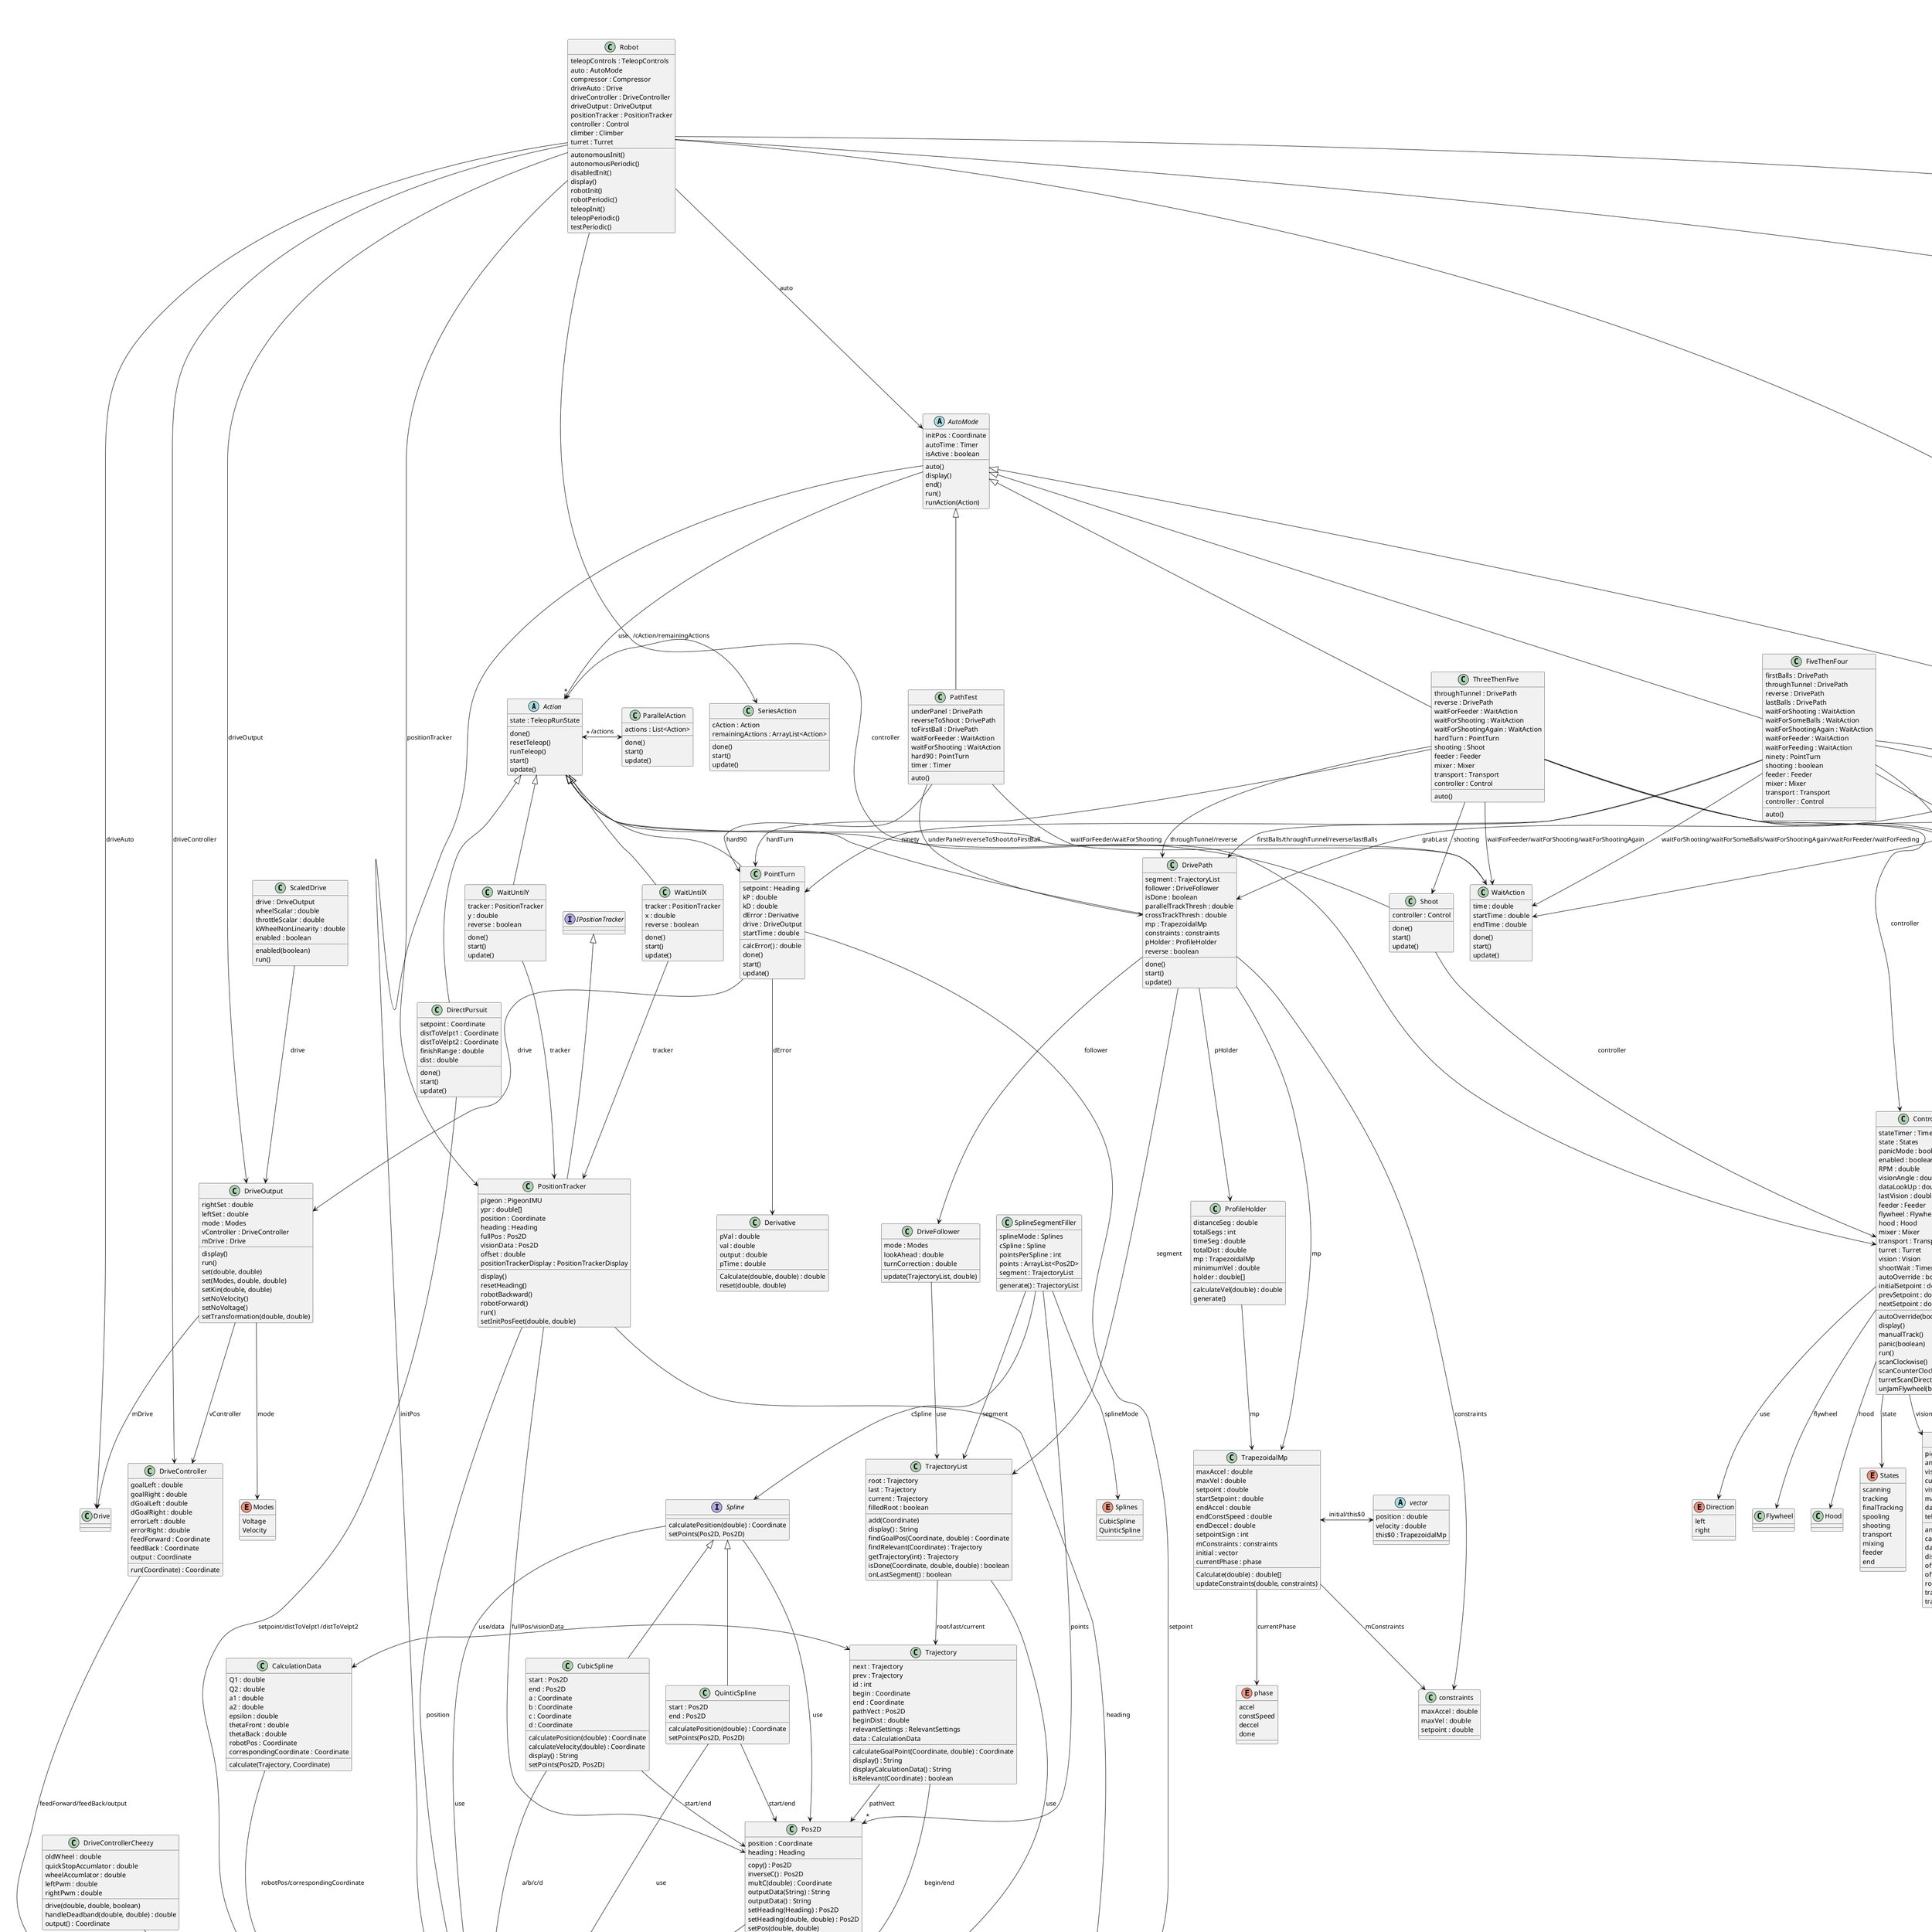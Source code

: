 @startuml

abstract class "Action" {
  state : TeleopRunState
  done()
  resetTeleop()
  runTeleop()
  start()
  update()
}

class "Angle"

class "AutoEndedException"

abstract class "AutoMode" {
  initPos : Coordinate
  autoTime : Timer
  isActive : boolean
  auto()
  display()
  end()
  run()
  runAction(Action)
}

class "ButtonPad"

class "CalculationData" {
  Q1 : double
  Q2 : double
  a1 : double
  a2 : double
  epsilon : double
  thetaFront : double
  thetaBack : double
  robotPos : Coordinate
  correspondingCoordinate : Coordinate
  calculate(Trajectory, Coordinate)
}

class "Camera"

class "Climber"

class "CoDriver"

class "ColorWheel"

class "Constants"

class "Control" {
  stateTimer : Timer
  state : States
  panicMode : boolean
  enabled : boolean
  RPM : double
  visionAngle : double
  dataLookUp : double[]
  lastVision : double
  feeder : Feeder
  flywheel : Flywheel
  hood : Hood
  mixer : Mixer
  transport : Transport
  turret : Turret
  vision : Vision
  shootWait : Timer
  autoOverride : boolean
  initialSetpoint : double
  prevSetpoint : double
  nextSetpoint : double
  autoOverride(boolean)
  display()
  manualTrack()
  panic(boolean)
  run()
  scanClockwise()
  scanCounterClockwise()
  turretScan(Direction)
  unJamFlywheel(boolean)
}

class "ControlBindings"

class "ControlBoard" {
  joy : Joystick
  wheel : Joystick
  buttonPad : Joystick
  cojoy : Joystick
  overrideSetpoint : double
  climb() : boolean
  climbArms() : boolean
  climbArmsPressed() : boolean
  climbArmsReleased() : boolean
  climbPressed() : boolean
  climbReleased() : boolean
  colorWheelActuate() : boolean
  colorWheelRoller() : boolean
  colorWheelRollerReleased() : boolean
  feederActuatePressed() : boolean
  feederActuateReleased() : boolean
  panic() : boolean
  reverseFeeder() : boolean
  reverseFeederPressed() : boolean
  reverseFeederReleased() : boolean
  rollers() : boolean
  rollersPressed() : boolean
  rollersReleased() : boolean
  shoot() : boolean
  shootPressed() : boolean
  shootReleased() : boolean
  trackClockwise() : boolean
  trackCounterClockwise() : boolean
  unjam() : boolean
  unjamReleased() : boolean
  visionTrack() : boolean
  visionTrackPressed() : boolean
}

class "Coordinate" {
  x : double
  y : double
  add(Coordinate) : Coordinate
  addC(Coordinate) : Coordinate
  changeBasis(Coordinate, Coordinate) : Coordinate
  changeBasisC(Coordinate, Coordinate) : Coordinate
  copy() : Coordinate
  display(String) : String
  display() : String
  heading() : Heading
  inverseC() : Coordinate
  mult(double) : Coordinate
  mult(double, double) : Coordinate
  multC(double, double) : Coordinate
  multC(double) : Coordinate
  normalize() : Coordinate
  normalizeC() : Coordinate
  outputData() : String
  reverseC() : Coordinate
  rotateByC(Heading) : Coordinate
  setMagnitude(double) : Coordinate
  setXMaintainMag(double, boolean)
  setXY(double, double)
  setYMaintainMag(double, boolean)
  sub(Coordinate) : Coordinate
  subC(Coordinate) : Coordinate
}

class "CubicSpline" {
  start : Pos2D
  end : Pos2D
  a : Coordinate
  b : Coordinate
  c : Coordinate
  d : Coordinate
  calculatePosition(double) : Coordinate
  calculateVelocity(double) : Coordinate
  display() : String
  setPoints(Pos2D, Pos2D)
}

class "Derivative" {
  pVal : double
  val : double
  output : double
  pTime : double
  Calculate(double, double) : double
  reset(double, double)
}

class "DirectPursuit" {
  setpoint : Coordinate
  distToVelpt1 : Coordinate
  distToVelpt2 : Coordinate
  finishRange : double
  dist : double
  done()
  start()
  update()
}

enum "Direction" {
  left
  right
}

class "Drive"

class "DriveController" {
  goalLeft : double
  goalRight : double
  dGoalLeft : double
  dGoalRight : double
  errorLeft : double
  errorRight : double
  feedForward : Coordinate
  feedBack : Coordinate
  output : Coordinate
  run(Coordinate) : Coordinate
}

class "DriveControllerCheezy" {
  oldWheel : double
  quickStopAccumlator : double
  wheelAccumlator : double
  leftPwm : double
  rightPwm : double
  drive(double, double, boolean)
  handleDeadband(double, double) : double
  output() : Coordinate
}

class "DriveFollower" {
  mode : Modes
  lookAhead : double
  turnCorrection : double
  update(TrajectoryList, double)
}

class "DriveOutput" {
  rightSet : double
  leftSet : double
  mode : Modes
  vController : DriveController
  mDrive : Drive
  display()
  run()
  set(double, double)
  set(Modes, double, double)
  setKin(double, double)
  setNoVelocity()
  setNoVoltage()
  setTransformation(double, double)
}

class "DrivePath" {
  segment : TrajectoryList
  follower : DriveFollower
  isDone : boolean
  parallelTrackThresh : double
  crossTrackThresh : double
  mp : TrapezoidalMp
  constraints : constraints
  pHolder : ProfileHolder
  reverse : boolean
  done()
  start()
  update()
}

class "DriveSubsystem" {
  m_drive : DifferentialDrive
  m_odometry : DifferentialDriveOdometry
  m_kinematics : DifferentialDriveKinematics
  ramseteController : RamseteController
  timer : Timer
  ypr : double[]
  config : TrajectoryConfig
  exampleTrajectory : Trajectory
  arcadeDrive(double, double)
  resetEncoders()
  resetOdometry(Pose2d)
  run()
  tankDriveVolts(double, double)
  zeroHeading()
}

class "Driver"

class "Feeder"

class "FiveThenFour" {
  firstBalls : DrivePath
  throughTunnel : DrivePath
  reverse : DrivePath
  lastBalls : DrivePath
  waitForShooting : WaitAction
  waitForSomeBalls : WaitAction
  waitForShootingAgain : WaitAction
  waitForFeeder : WaitAction
  waitForFeeding : WaitAction
  ninety : PointTurn
  shooting : boolean
  feeder : Feeder
  mixer : Mixer
  transport : Transport
  controller : Control
  auto()
}

class "Flywheel"

class "Heading" {
  inverseC() : Coordinate
  inverseC() : Heading
  perpendicularCCw() : Heading
  perpendicularCCwC() : Heading
  perpendicularCw() : Heading
  perpendicularCwC() : Heading
}

class "Hood"

abstract class "IControlBoard" {
  climb() : boolean
  climbArms() : boolean
  climbArmsPressed() : boolean
  climbArmsReleased() : boolean
  climbPressed() : boolean
  climbReleased() : boolean
  colorWheelActuate() : boolean
  colorWheelRoller() : boolean
  colorWheelRollerReleased() : boolean
  feederActuatePressed() : boolean
  feederActuateReleased() : boolean
  panic() : boolean
  reverseFeeder() : boolean
  reverseFeederPressed() : boolean
  reverseFeederReleased() : boolean
  rollers() : boolean
  rollersPressed() : boolean
  rollersReleased() : boolean
  shoot() : boolean
  shootPressed() : boolean
  shootReleased() : boolean
  trackClockwise() : boolean
  trackCounterClockwise() : boolean
  unjam() : boolean
  unjamReleased() : boolean
  visionTrack() : boolean
  visionTrackPressed() : boolean
}

interface "ILooper" {
  register(Loop)
}

interface "IPositionTracker"

class "Image"

class "Length"

interface "Loop" {
  onLoop(double)
  onStart(double)
  onStop(double)
}

class "Looper" {
  kPeriod : double
  running : boolean
  pRunning : boolean
  loops : List<Loop>
  register(Loop)
  run()
  start()
  stop()
}

class "LowPassFilter" {
  oldValue : double
  a : double
  update(double) : double
}

class "Main"

class "Mass"

class "Mixer" {
  rollers(Rollers)
}

enum "Modes" {
  Voltage
  Velocity
}

class "ParallelAction" {
  actions : List<Action>
  done()
  start()
  update()
}

class "PathTest" {
  underPanel : DrivePath
  reverseToShoot : DrivePath
  toFirstBall : DrivePath
  waitForFeeder : WaitAction
  waitForShooting : WaitAction
  hard90 : PointTurn
  timer : Timer
  auto()
}

class "PointTurn" {
  setpoint : Heading
  kP : double
  kD : double
  dError : Derivative
  drive : DriveOutput
  startTime : double
  calcError() : double
  done()
  start()
  update()
}

class "Pos2D" {
  position : Coordinate
  heading : Heading
  copy() : Pos2D
  inverseC() : Pos2D
  multC(double) : Coordinate
  outputData(String) : String
  outputData() : String
  setHeading(Heading) : Pos2D
  setHeading(double, double) : Pos2D
  setPos(double, double)
  transformByC(Pos2D) : Pos2D
}

class "PositionTracker" {
  pigeon : PigeonIMU
  ypr : double[]
  position : Coordinate
  heading : Heading
  fullPos : Pos2D
  visionData : Pos2D
  offset : double
  positionTrackerDisplay : PositionTrackerDisplay
  display()
  resetHeading()
  robotBackward()
  robotForward()
  run()
  setInitPosFeet(double, double)
}

class "ProfileHolder" {
  distanceSeg : double
  totalSegs : int
  timeSeg : double
  totalDist : double
  mp : TrapezoidalMp
  minimumVel : double
  holder : double[]
  calculateVel(double) : double
  generate()
}

class "QuinticSpline" {
  start : Pos2D
  end : Pos2D
  calculatePosition(double) : Coordinate
  setPoints(Pos2D, Pos2D)
}

class "Robot" {
  teleopControls : TeleopControls
  auto : AutoMode
  compressor : Compressor
  driveAuto : Drive
  driveController : DriveController
  driveOutput : DriveOutput
  positionTracker : PositionTracker
  controller : Control
  climber : Climber
  turret : Turret
  autonomousInit()
  autonomousPeriodic()
  disabledInit()
  display()
  robotInit()
  robotPeriodic()
  teleopInit()
  teleopPeriodic()
  testPeriodic()
}

enum "Roller" {
  clockWise
  antiClockWise
  off
}

enum "Rollers" {
  off
  in
  out
  maxIn
  maxOut
}

class "ScaledDrive" {
  drive : DriveOutput
  wheelScalar : double
  throttleScalar : double
  kWheelNonLinearity : double
  enabled : boolean
  enabled(boolean)
  run()
}

class "SerialReader" {
  comPort : SerialPort
  buffer : BufferedReader
  close()
  readLine() : String
  readUntilChar(char) : String
  sendMessage(String)
}

class "SeriesAction" {
  cAction : Action
  remainingActions : ArrayList<Action>
  done()
  start()
  update()
}

class "Shoot" {
  controller : Control
  done()
  start()
  update()
}

class "SmallAuto" {
  grabLast : DrivePath
  waitForShooting : WaitAction
  waitForTurret : WaitAction
  turret : Turret
  feeder : Feeder
  mixer : Mixer
  transport : Transport
  controller : Control
  auto()
}

interface "Spline" {
  calculatePosition(double) : Coordinate
  setPoints(Pos2D, Pos2D)
}

class "SplineSegmentFiller" {
  splineMode : Splines
  cSpline : Spline
  pointsPerSpline : int
  points : ArrayList<Pos2D>
  segment : TrajectoryList
  generate() : TrajectoryList
}

enum "Splines" {
  CubicSpline
  QuinticSpline
}

enum "States" {
  scanning
  tracking
  finalTracking
  spooling
  shooting
  transport
  mixing
  feeder
  end
}

class "Tcp"

class "TeleopControls" {
  controller : Control
  transport : Transport
  mixer : Mixer
  feeder : Feeder
  colorWheel : ColorWheel
  ballSensor : DigitalInput
  ballState : boolean
  isTracking : boolean
  ballTimer : Timer
  unjamTimer : Timer
  display()
  run()
}

class "ThreeThenFive" {
  throughTunnel : DrivePath
  reverse : DrivePath
  waitForFeeder : WaitAction
  waitForShooting : WaitAction
  waitForShootingAgain : WaitAction
  hardTurn : PointTurn
  shooting : Shoot
  feeder : Feeder
  mixer : Mixer
  transport : Transport
  controller : Control
  auto()
}

class "Time"

class "Toggle" {
  toggle : boolean
  pInput : boolean
  toggleVar(boolean) : boolean
}

class "Trajectory" {
  next : Trajectory
  prev : Trajectory
  id : int
  begin : Coordinate
  end : Coordinate
  pathVect : Pos2D
  beginDist : double
  relevantSettings : RelevantSettings
  data : CalculationData
  calculateGoalPoint(Coordinate, double) : Coordinate
  display() : String
  displayCalculationData() : String
  isRelevant(Coordinate) : boolean
}

class "TrajectoryList" {
  root : Trajectory
  last : Trajectory
  current : Trajectory
  filledRoot : boolean
  add(Coordinate)
  display() : String
  findGoalPos(Coordinate, double) : Coordinate
  findRelevant(Coordinate) : Trajectory
  getTrajectory(int) : Trajectory
  isDone(Coordinate, double, double) : boolean
  onLastSegment() : boolean
}

class "Transport"

class "TrapezoidalMp" {
  maxAccel : double
  maxVel : double
  setpoint : double
  startSetpoint : double
  endAccel : double
  endConstSpeed : double
  endDeccel : double
  setpointSign : int
  mConstraints : constraints
  initial : vector
  currentPhase : phase
  Calculate(double) : double[]
  updateConstraints(double, constraints)
}

class "Turret"

class "Units"

class "Util"

class "Velocity"

class "Vision" {
  pigeon : PigeonIMU
  angleDiff : double
  visionAngle : double
  currentAngle : double
  visionServer : udpServer
  map : Map<Double, double[]>
  data : double[][]
  teleopOffsets : double[][]
  angleToMatrix(double) : double[][]
  cameraTracking() : boolean
  dataLookUp(double) : double[]
  display()
  offsetAngle(double, double) : double
  offsetLookUp(double) : double
  robotVelocity(double, double) : double[]
  trackPoint(double[], double[]) : double
  translate(double[], double[][]) : double[]
}

class "WaitAction" {
  time : double
  startTime : double
  endTime : double
  done()
  start()
  update()
}

class "WaitUntilX" {
  tracker : PositionTracker
  x : double
  reverse : boolean
  done()
  start()
  update()
}

class "WaitUntilY" {
  tracker : PositionTracker
  y : double
  reverse : boolean
  done()
  start()
  update()
}

class "constraints" {
  maxAccel : double
  maxVel : double
  setpoint : double
}

enum "phase" {
  accel
  constSpeed
  deccel
  done
}

class "udpServer" {
  udpSocket : DatagramSocket
  port : int
  data : double[]
  lock : Semaphore
  run()
}

abstract class "vector" {
  position : double
  velocity : double
  this$0 : TrapezoidalMp
}

"Action" <|-- "DirectPursuit"
"Action" <|-- "DrivePath"
"Action" "*" <-> "ParallelAction" : /actions
"Action" <|-- "PointTurn"
"Action" "*" <-> "SeriesAction" : /cAction/remainingActions
"Action" <|-- "Shoot"
"Action" <|-- "WaitAction"
"Action" <|-- "WaitUntilX"
"Action" <|-- "WaitUntilY"
"AutoMode" --> "Action" : use
"AutoMode" --> "Coordinate" : initPos
"AutoMode" <|-- "FiveThenFour"
"AutoMode" <|-- "PathTest"
"AutoMode" <|-- "SmallAuto"
"AutoMode" <|-- "ThreeThenFive"
"CalculationData" --> "Coordinate" : robotPos/correspondingCoordinate
"CalculationData" <-> "Trajectory" : use/data
"Control" --> "Direction" : use
"Control" --> "Feeder" : feeder
"Control" --> "Flywheel" : flywheel
"Control" --> "Hood" : hood
"Control" --> "Mixer" : mixer
"Control" --> "States" : state
"Control" --> "Transport" : transport
"Control" --> "Turret" : turret
"Control" --> "Vision" : vision
"Coordinate" <-> "Heading"
"Coordinate" --> "Heading" : use
"CubicSpline" --> "Coordinate" : a/b/c/d
"CubicSpline" --> "Pos2D" : start/end
"DirectPursuit" --> "Coordinate" : setpoint/distToVelpt1/distToVelpt2
"DriveControllerCheezy" --> "Coordinate" : use
"DriveController" --> "Coordinate" : feedForward/feedBack/output
"DriveFollower" --> "TrajectoryList" : use
"DriveOutput" --> "Drive" : mDrive
"DriveOutput" --> "DriveController" : vController
"DriveOutput" --> "Modes" : mode
"DrivePath" --> "DriveFollower" : follower
"DrivePath" --> "ProfileHolder" : pHolder
"DrivePath" --> "TrajectoryList" : segment
"DrivePath" --> "TrapezoidalMp" : mp
"DrivePath" --> "constraints" : constraints
"FiveThenFour" --> "Control" : controller
"FiveThenFour" --> "DrivePath" : firstBalls/throughTunnel/reverse/lastBalls
"FiveThenFour" --> "Feeder" : feeder
"FiveThenFour" --> "Mixer" : mixer
"FiveThenFour" --> "PointTurn" : ninety
"FiveThenFour" --> "Transport" : transport
"FiveThenFour" --> "WaitAction" : waitForShooting/waitForSomeBalls/waitForShootingAgain/waitForFeeder/waitForFeeding
"IControlBoard" <|-- "ControlBoard"
"ILooper" --> "Loop" : use
"ILooper" <|-- "Looper"
"IPositionTracker" <|-- "PositionTracker"
"Looper" --> "*" "Loop" : loops
"Mixer" --> "Rollers" : use
"PathTest" --> "DrivePath" : underPanel/reverseToShoot/toFirstBall
"PathTest" --> "PointTurn" : hard90
"PathTest" --> "WaitAction" : waitForFeeder/waitForShooting
"PointTurn" --> "Derivative" : dError
"PointTurn" --> "DriveOutput" : drive
"PointTurn" --> "Heading" : setpoint
"Pos2D" --> "Coordinate" : position
"Pos2D" --> "Heading" : heading
"PositionTracker" --> "Coordinate" : position
"PositionTracker" --> "Heading" : heading
"PositionTracker" --> "Pos2D" : fullPos/visionData
"ProfileHolder" --> "TrapezoidalMp" : mp
"QuinticSpline" --> "Coordinate" : use
"QuinticSpline" --> "Pos2D" : start/end
"Robot" --> "AutoMode" : auto
"Robot" --> "Climber" : climber
"Robot" --> "Control" : controller
"Robot" --> "Drive" : driveAuto
"Robot" --> "DriveController" : driveController
"Robot" --> "DriveOutput" : driveOutput
"Robot" --> "PositionTracker" : positionTracker
"Robot" --> "TeleopControls" : teleopControls
"Robot" --> "Turret" : turret
"ScaledDrive" --> "DriveOutput" : drive
"Shoot" --> "Control" : controller
"SmallAuto" --> "Control" : controller
"SmallAuto" --> "DrivePath" : grabLast
"SmallAuto" --> "Feeder" : feeder
"SmallAuto" --> "Mixer" : mixer
"SmallAuto" --> "Transport" : transport
"SmallAuto" --> "Turret" : turret
"SmallAuto" --> "WaitAction" : waitForShooting/waitForTurret
"Spline" --> "Coordinate" : use
"Spline" <|-- "CubicSpline"
"Spline" --> "Pos2D" : use
"Spline" <|-- "QuinticSpline"
"SplineSegmentFiller" --> "*" "Pos2D" : points
"SplineSegmentFiller" --> "Spline" : cSpline
"SplineSegmentFiller" --> "Splines" : splineMode
"SplineSegmentFiller" --> "TrajectoryList" : segment
"TeleopControls" --> "ColorWheel" : colorWheel
"TeleopControls" --> "Control" : controller
"TeleopControls" --> "Feeder" : feeder
"TeleopControls" --> "Mixer" : mixer
"TeleopControls" --> "Transport" : transport
"ThreeThenFive" --> "Control" : controller
"ThreeThenFive" --> "DrivePath" : throughTunnel/reverse
"ThreeThenFive" --> "Feeder" : feeder
"ThreeThenFive" --> "Mixer" : mixer
"ThreeThenFive" --> "PointTurn" : hardTurn
"ThreeThenFive" --> "Shoot" : shooting
"ThreeThenFive" --> "Transport" : transport
"ThreeThenFive" --> "WaitAction" : waitForFeeder/waitForShooting/waitForShootingAgain
"Trajectory" --> "Coordinate" : begin/end
"TrajectoryList" --> "Coordinate" : use
"TrajectoryList" --> "Trajectory" : root/last/current
"Trajectory" --> "Pos2D" : pathVect
"TrapezoidalMp" --> "constraints" : mConstraints
"TrapezoidalMp" --> "phase" : currentPhase
"TrapezoidalMp" <-> "vector" : initial/this$0
"Vision" --> "udpServer" : visionServer
"WaitUntilX" --> "PositionTracker" : tracker
"WaitUntilY" --> "PositionTracker" : tracker

@enduml
